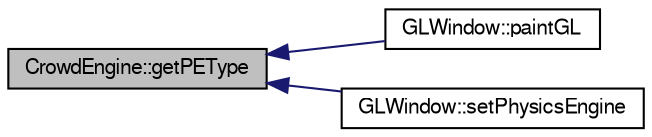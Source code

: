 digraph "CrowdEngine::getPEType"
{
  edge [fontname="FreeSans",fontsize="10",labelfontname="FreeSans",labelfontsize="10"];
  node [fontname="FreeSans",fontsize="10",shape=record];
  rankdir="LR";
  Node1 [label="CrowdEngine::getPEType",height=0.2,width=0.4,color="black", fillcolor="grey75", style="filled" fontcolor="black"];
  Node1 -> Node2 [dir="back",color="midnightblue",fontsize="10",style="solid",fontname="FreeSans"];
  Node2 [label="GLWindow::paintGL",height=0.2,width=0.4,color="black", fillcolor="white", style="filled",URL="$class_g_l_window.html#a9bd2503dd5f812c10a9481f22ecd3403",tooltip="Render the current content of the OpenGL window. "];
  Node1 -> Node3 [dir="back",color="midnightblue",fontsize="10",style="solid",fontname="FreeSans"];
  Node3 [label="GLWindow::setPhysicsEngine",height=0.2,width=0.4,color="black", fillcolor="white", style="filled",URL="$class_g_l_window.html#a0acf1e2e5cae72e02f1d0c26583f2e33"];
}
